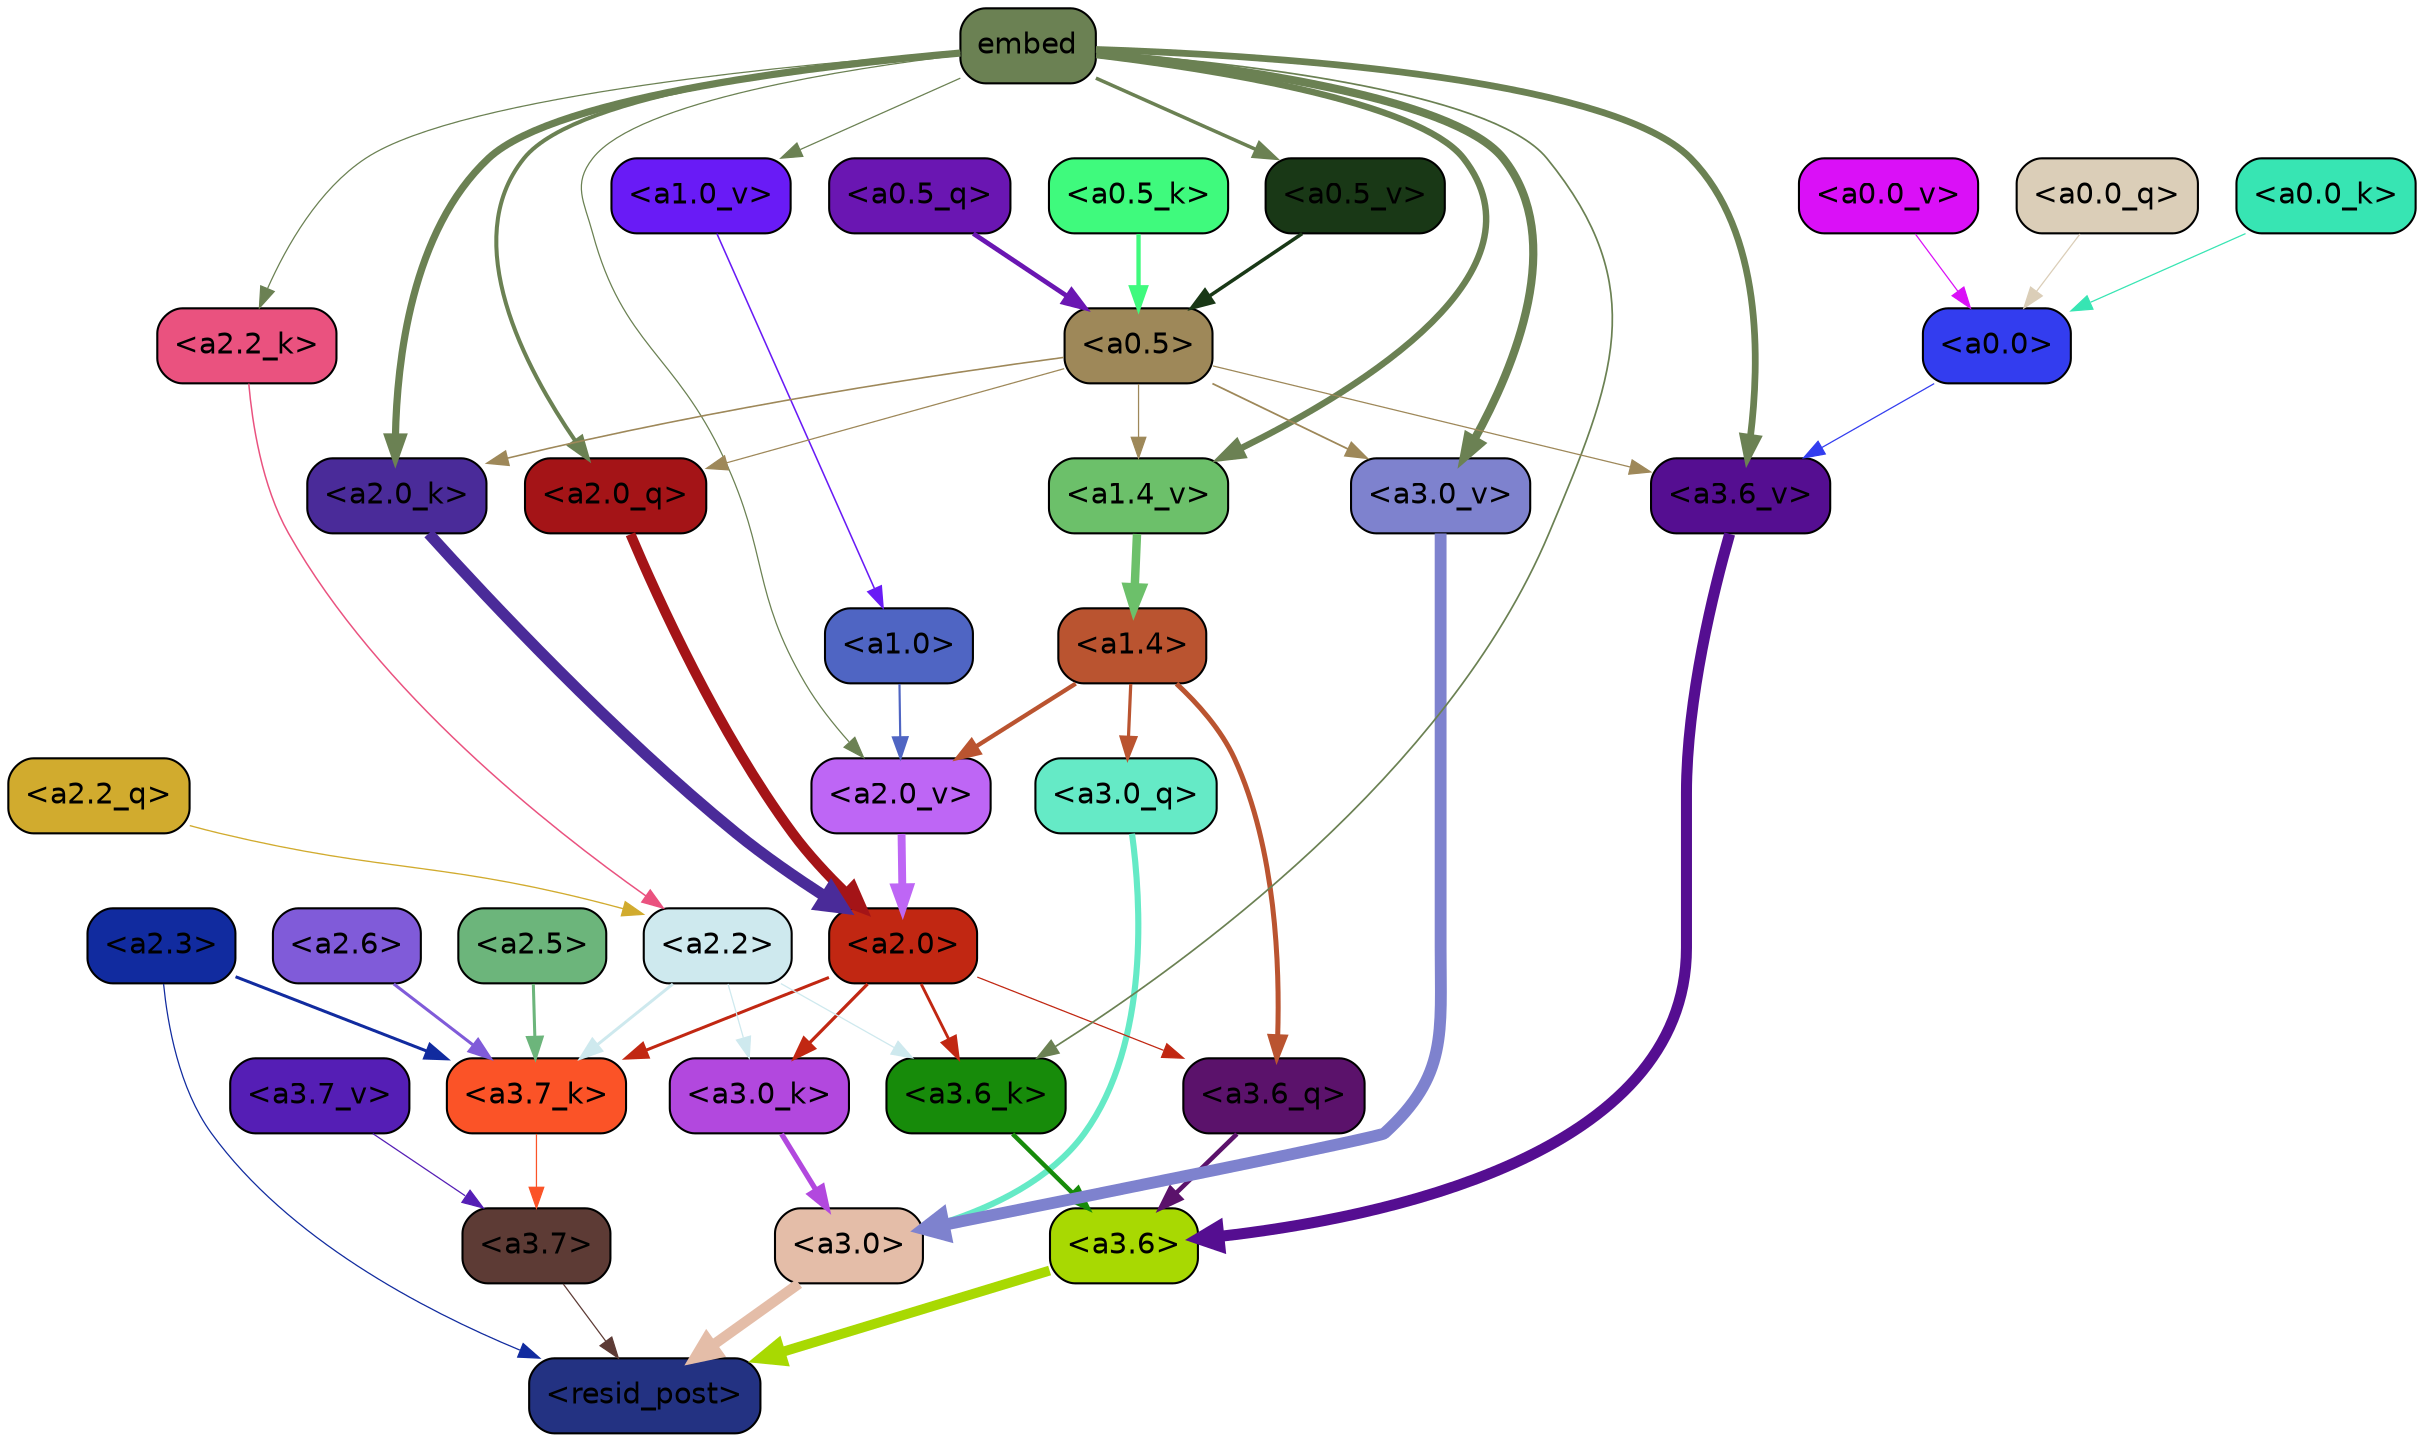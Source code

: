 strict digraph "" {
	graph [bgcolor=transparent,
		layout=dot,
		overlap=false,
		splines=true
	];
	"<a3.7>"	[color=black,
		fillcolor="#5d3b35",
		fontname=Helvetica,
		shape=box,
		style="filled, rounded"];
	"<resid_post>"	[color=black,
		fillcolor="#233282",
		fontname=Helvetica,
		shape=box,
		style="filled, rounded"];
	"<a3.7>" -> "<resid_post>"	[color="#5d3b35",
		penwidth=0.6];
	"<a3.6>"	[color=black,
		fillcolor="#a8d902",
		fontname=Helvetica,
		shape=box,
		style="filled, rounded"];
	"<a3.6>" -> "<resid_post>"	[color="#a8d902",
		penwidth=4.749041676521301];
	"<a3.0>"	[color=black,
		fillcolor="#e4bda8",
		fontname=Helvetica,
		shape=box,
		style="filled, rounded"];
	"<a3.0>" -> "<resid_post>"	[color="#e4bda8",
		penwidth=5.004215121269226];
	"<a2.3>"	[color=black,
		fillcolor="#112b9f",
		fontname=Helvetica,
		shape=box,
		style="filled, rounded"];
	"<a2.3>" -> "<resid_post>"	[color="#112b9f",
		penwidth=0.6];
	"<a3.7_k>"	[color=black,
		fillcolor="#fb5327",
		fontname=Helvetica,
		shape=box,
		style="filled, rounded"];
	"<a2.3>" -> "<a3.7_k>"	[color="#112b9f",
		penwidth=1.4559586644172668];
	"<a3.6_q>"	[color=black,
		fillcolor="#5b126b",
		fontname=Helvetica,
		shape=box,
		style="filled, rounded"];
	"<a3.6_q>" -> "<a3.6>"	[color="#5b126b",
		penwidth=2.199681341648102];
	"<a3.0_q>"	[color=black,
		fillcolor="#65eac6",
		fontname=Helvetica,
		shape=box,
		style="filled, rounded"];
	"<a3.0_q>" -> "<a3.0>"	[color="#65eac6",
		penwidth=2.9459195733070374];
	"<a3.7_k>" -> "<a3.7>"	[color="#fb5327",
		penwidth=0.6];
	"<a3.6_k>"	[color=black,
		fillcolor="#178b0a",
		fontname=Helvetica,
		shape=box,
		style="filled, rounded"];
	"<a3.6_k>" -> "<a3.6>"	[color="#178b0a",
		penwidth=2.13908451795578];
	"<a3.0_k>"	[color=black,
		fillcolor="#b248de",
		fontname=Helvetica,
		shape=box,
		style="filled, rounded"];
	"<a3.0_k>" -> "<a3.0>"	[color="#b248de",
		penwidth=2.520303964614868];
	"<a3.7_v>"	[color=black,
		fillcolor="#551eb5",
		fontname=Helvetica,
		shape=box,
		style="filled, rounded"];
	"<a3.7_v>" -> "<a3.7>"	[color="#551eb5",
		penwidth=0.6];
	"<a3.6_v>"	[color=black,
		fillcolor="#550e91",
		fontname=Helvetica,
		shape=box,
		style="filled, rounded"];
	"<a3.6_v>" -> "<a3.6>"	[color="#550e91",
		penwidth=5.297133803367615];
	"<a3.0_v>"	[color=black,
		fillcolor="#7e82ce",
		fontname=Helvetica,
		shape=box,
		style="filled, rounded"];
	"<a3.0_v>" -> "<a3.0>"	[color="#7e82ce",
		penwidth=5.680712580680847];
	"<a2.0>"	[color=black,
		fillcolor="#c12712",
		fontname=Helvetica,
		shape=box,
		style="filled, rounded"];
	"<a2.0>" -> "<a3.6_q>"	[color="#c12712",
		penwidth=0.6];
	"<a2.0>" -> "<a3.7_k>"	[color="#c12712",
		penwidth=1.4582423567771912];
	"<a2.0>" -> "<a3.6_k>"	[color="#c12712",
		penwidth=1.3792681694030762];
	"<a2.0>" -> "<a3.0_k>"	[color="#c12712",
		penwidth=1.5433646440505981];
	"<a1.4>"	[color=black,
		fillcolor="#ba5430",
		fontname=Helvetica,
		shape=box,
		style="filled, rounded"];
	"<a1.4>" -> "<a3.6_q>"	[color="#ba5430",
		penwidth=2.407962203025818];
	"<a1.4>" -> "<a3.0_q>"	[color="#ba5430",
		penwidth=1.5490156412124634];
	"<a2.0_v>"	[color=black,
		fillcolor="#be66f5",
		fontname=Helvetica,
		shape=box,
		style="filled, rounded"];
	"<a1.4>" -> "<a2.0_v>"	[color="#ba5430",
		penwidth=2.058677911758423];
	"<a2.6>"	[color=black,
		fillcolor="#805bd9",
		fontname=Helvetica,
		shape=box,
		style="filled, rounded"];
	"<a2.6>" -> "<a3.7_k>"	[color="#805bd9",
		penwidth=1.468173325061798];
	"<a2.5>"	[color=black,
		fillcolor="#6cb57b",
		fontname=Helvetica,
		shape=box,
		style="filled, rounded"];
	"<a2.5>" -> "<a3.7_k>"	[color="#6cb57b",
		penwidth=1.457568109035492];
	"<a2.2>"	[color=black,
		fillcolor="#cee9ee",
		fontname=Helvetica,
		shape=box,
		style="filled, rounded"];
	"<a2.2>" -> "<a3.7_k>"	[color="#cee9ee",
		penwidth=1.4199435114860535];
	"<a2.2>" -> "<a3.6_k>"	[color="#cee9ee",
		penwidth=0.6];
	"<a2.2>" -> "<a3.0_k>"	[color="#cee9ee",
		penwidth=0.6];
	embed	[color=black,
		fillcolor="#6b8153",
		fontname=Helvetica,
		shape=box,
		style="filled, rounded"];
	embed -> "<a3.6_k>"	[color="#6b8153",
		penwidth=0.8273519277572632];
	embed -> "<a3.6_v>"	[color="#6b8153",
		penwidth=3.2414157912135124];
	embed -> "<a3.0_v>"	[color="#6b8153",
		penwidth=3.929257571697235];
	"<a2.0_q>"	[color=black,
		fillcolor="#a41417",
		fontname=Helvetica,
		shape=box,
		style="filled, rounded"];
	embed -> "<a2.0_q>"	[color="#6b8153",
		penwidth=1.9435837268829346];
	"<a2.2_k>"	[color=black,
		fillcolor="#ea527f",
		fontname=Helvetica,
		shape=box,
		style="filled, rounded"];
	embed -> "<a2.2_k>"	[color="#6b8153",
		penwidth=0.6];
	"<a2.0_k>"	[color=black,
		fillcolor="#4a2b99",
		fontname=Helvetica,
		shape=box,
		style="filled, rounded"];
	embed -> "<a2.0_k>"	[color="#6b8153",
		penwidth=3.4579111337661743];
	embed -> "<a2.0_v>"	[color="#6b8153",
		penwidth=0.6];
	"<a1.4_v>"	[color=black,
		fillcolor="#6cc06a",
		fontname=Helvetica,
		shape=box,
		style="filled, rounded"];
	embed -> "<a1.4_v>"	[color="#6b8153",
		penwidth=3.0905416011810303];
	"<a1.0_v>"	[color=black,
		fillcolor="#691bf6",
		fontname=Helvetica,
		shape=box,
		style="filled, rounded"];
	embed -> "<a1.0_v>"	[color="#6b8153",
		penwidth=0.6];
	"<a0.5_v>"	[color=black,
		fillcolor="#193816",
		fontname=Helvetica,
		shape=box,
		style="filled, rounded"];
	embed -> "<a0.5_v>"	[color="#6b8153",
		penwidth=1.6968016624450684];
	"<a0.5>"	[color=black,
		fillcolor="#9e8859",
		fontname=Helvetica,
		shape=box,
		style="filled, rounded"];
	"<a0.5>" -> "<a3.6_v>"	[color="#9e8859",
		penwidth=0.6];
	"<a0.5>" -> "<a3.0_v>"	[color="#9e8859",
		penwidth=0.8535017371177673];
	"<a0.5>" -> "<a2.0_q>"	[color="#9e8859",
		penwidth=0.6];
	"<a0.5>" -> "<a2.0_k>"	[color="#9e8859",
		penwidth=0.7646331787109375];
	"<a0.5>" -> "<a1.4_v>"	[color="#9e8859",
		penwidth=0.6];
	"<a0.0>"	[color=black,
		fillcolor="#333def",
		fontname=Helvetica,
		shape=box,
		style="filled, rounded"];
	"<a0.0>" -> "<a3.6_v>"	[color="#333def",
		penwidth=0.6];
	"<a2.2_q>"	[color=black,
		fillcolor="#d1ab2e",
		fontname=Helvetica,
		shape=box,
		style="filled, rounded"];
	"<a2.2_q>" -> "<a2.2>"	[color="#d1ab2e",
		penwidth=0.6301735639572144];
	"<a2.0_q>" -> "<a2.0>"	[color="#a41417",
		penwidth=4.832814455032349];
	"<a2.2_k>" -> "<a2.2>"	[color="#ea527f",
		penwidth=0.7200896441936493];
	"<a2.0_k>" -> "<a2.0>"	[color="#4a2b99",
		penwidth=5.423068851232529];
	"<a2.0_v>" -> "<a2.0>"	[color="#be66f5",
		penwidth=3.7890332341194153];
	"<a1.0>"	[color=black,
		fillcolor="#4f65c3",
		fontname=Helvetica,
		shape=box,
		style="filled, rounded"];
	"<a1.0>" -> "<a2.0_v>"	[color="#4f65c3",
		penwidth=1.041085124015808];
	"<a1.4_v>" -> "<a1.4>"	[color="#6cc06a",
		penwidth=4.065267086029053];
	"<a1.0_v>" -> "<a1.0>"	[color="#691bf6",
		penwidth=0.7517843246459961];
	"<a0.5_q>"	[color=black,
		fillcolor="#6a16b2",
		fontname=Helvetica,
		shape=box,
		style="filled, rounded"];
	"<a0.5_q>" -> "<a0.5>"	[color="#6a16b2",
		penwidth=2.2789151668548584];
	"<a0.0_q>"	[color=black,
		fillcolor="#dbceb8",
		fontname=Helvetica,
		shape=box,
		style="filled, rounded"];
	"<a0.0_q>" -> "<a0.0>"	[color="#dbceb8",
		penwidth=0.6];
	"<a0.5_k>"	[color=black,
		fillcolor="#3ffa7d",
		fontname=Helvetica,
		shape=box,
		style="filled, rounded"];
	"<a0.5_k>" -> "<a0.5>"	[color="#3ffa7d",
		penwidth=2.067288637161255];
	"<a0.0_k>"	[color=black,
		fillcolor="#37e5b3",
		fontname=Helvetica,
		shape=box,
		style="filled, rounded"];
	"<a0.0_k>" -> "<a0.0>"	[color="#37e5b3",
		penwidth=0.6];
	"<a0.5_v>" -> "<a0.5>"	[color="#193816",
		penwidth=1.6968014240264893];
	"<a0.0_v>"	[color=black,
		fillcolor="#da10f7",
		fontname=Helvetica,
		shape=box,
		style="filled, rounded"];
	"<a0.0_v>" -> "<a0.0>"	[color="#da10f7",
		penwidth=0.6];
}
